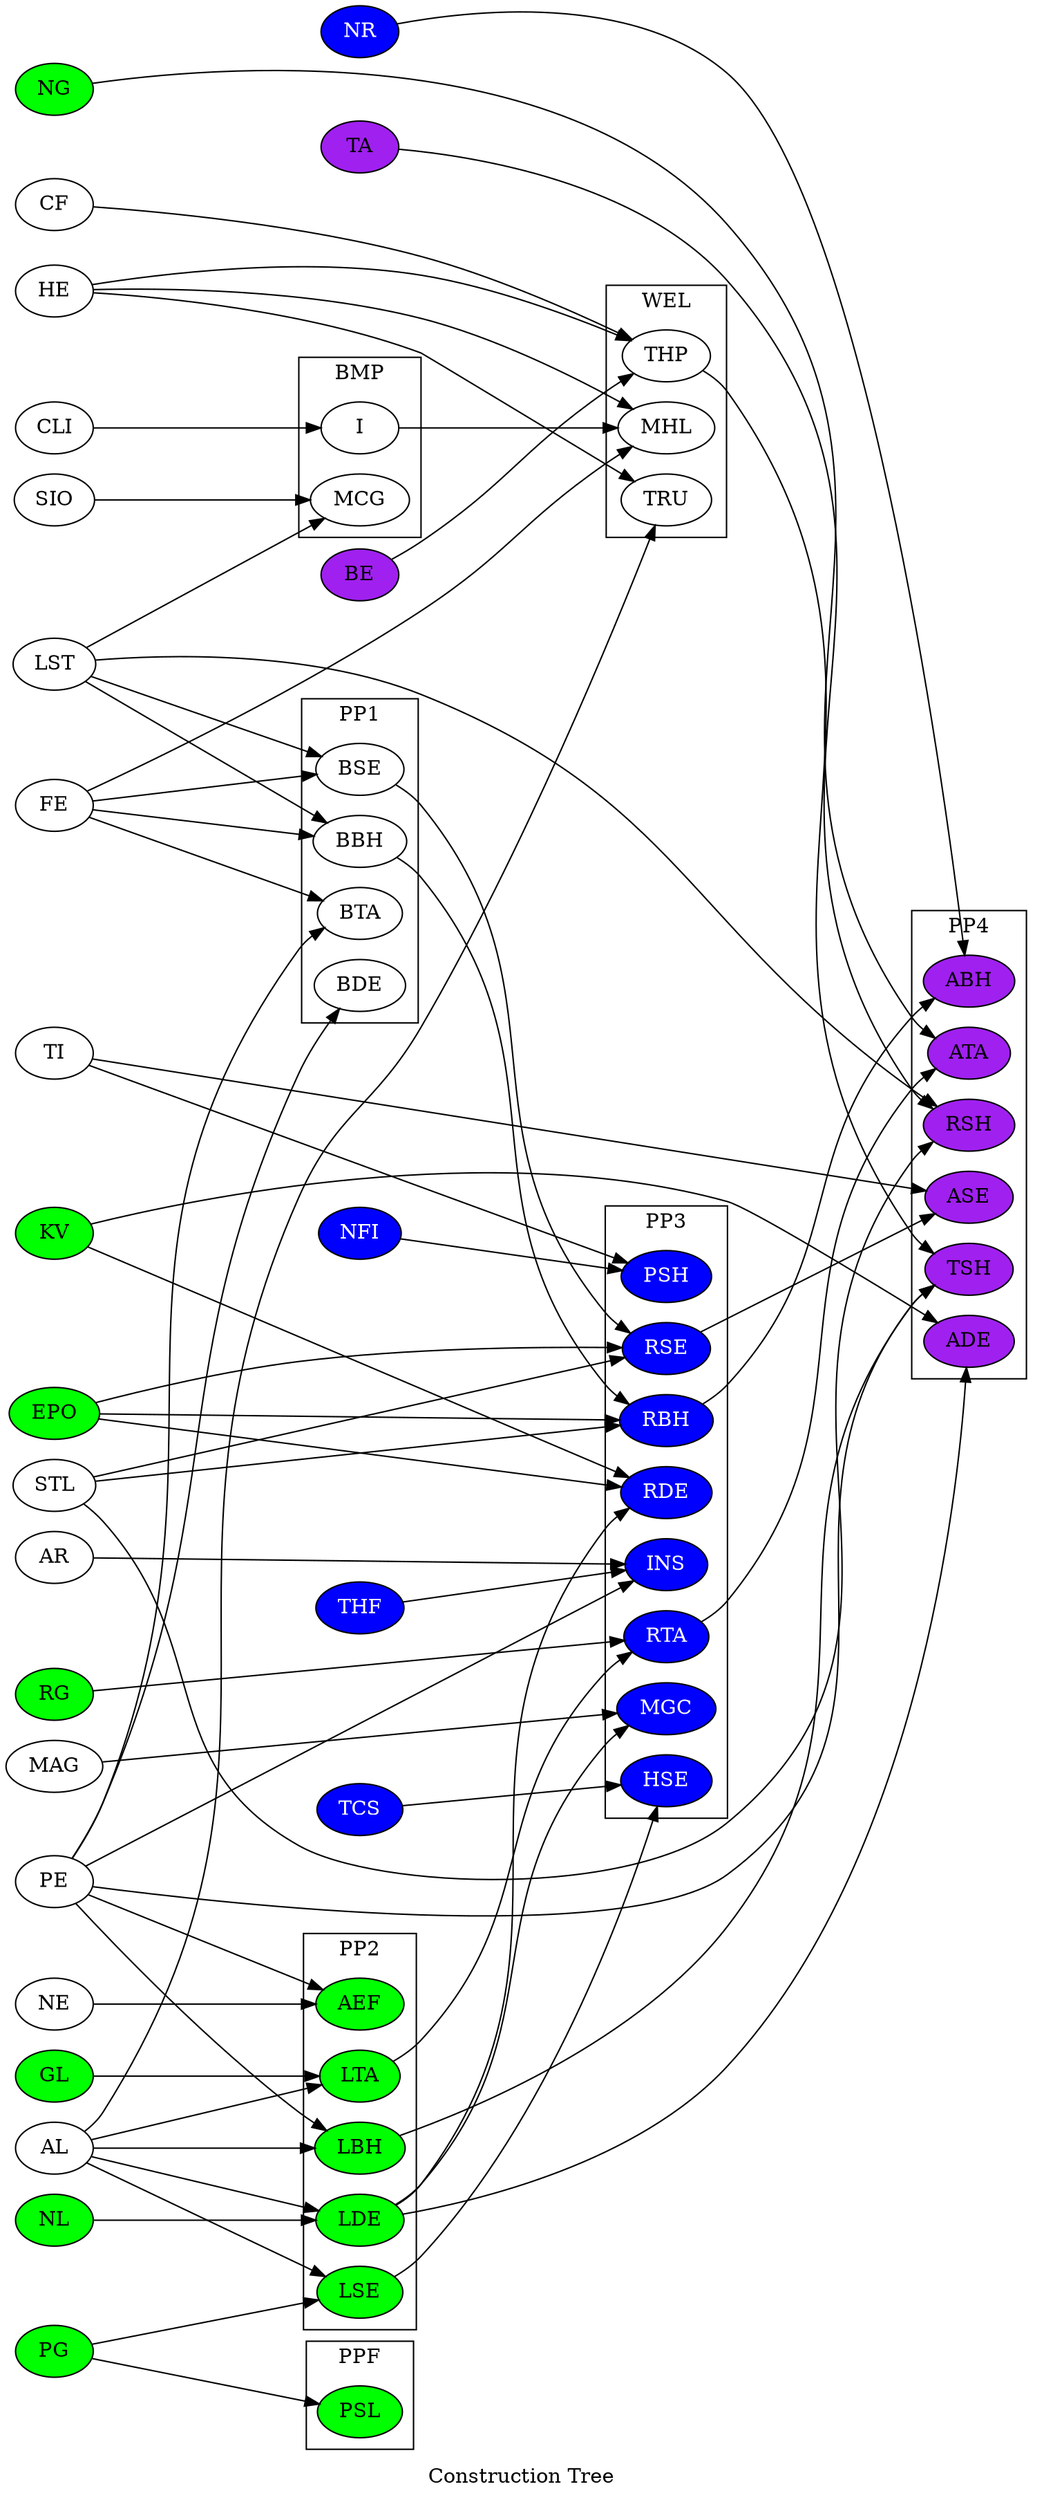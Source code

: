 digraph construction {
    label = "Construction Tree"
    rankdir = LR
    nodesep = 0.2
    ranksep = 2
    
    // INPUTS
    node [style=filled]
    node [fillcolor=white, fontcolor=black] //pioneers
    { rank=min; AL FE PE LST HE CLI SIO STL TI MAG AR NE CF};
    node [fillcolor=green, fontcolor=black] //settlers
    { rank=same; PG EPO GL RG NG KV NL };
    node [fillcolor=blue,fontcolor=white] //technicians
    { rank=same; NR TCS THF NFI }
    node [fillcolor = purple, fontcolor = black] //engineers
    { rank=same; TA BE}
    node [fillcolor = orange, fontcolor=black] //scientists

    //default
    node [fillcolor=white, fontcolor=black]

    subgraph cluster_BMP {
        label = BMP
        node [fillcolor = white, fontcolor = black] //pioneers
        CLI -> I
        LST -> MCG
        SIO -> MCG
    }

    // subgraph cluster_FS {
    //     label = FS
    //     node [fillcolor=green, fontcolor=black] //settlers
    //     CU -> BCO
    //     PE -> BCO
    //     BGO -> BGC
    //     PE -> BGC
    //     AU -> BGO
    //     FE -> BGO
    // }

    subgraph cluster_WEL {
        label = WEL

        FE -> MHL
        HE -> MHL
        I -> MHL
        AL -> TRU
        HE -> TRU
        BE -> THP
        CF -> THP
        HE -> THP
    }
    
    subgraph cluster_PPF {
        label = PPF
        node [fillcolor=green, fontcolor=black] //settlers
        // PG -> DCM
        // PSM -> DCM
        // SFK -> DCM
        // PG -> DCS
        // PSS -> DCS
        // SFK -> DCS
        PG -> PSL
        // PG -> PSM
        // PG -> PSS
    }

    subgraph cluster_PP1 {
        label = PP1
        FE -> BBH
        LST -> BBH
        PE -> BDE
        FE -> BSE
        LST -> BSE
        FE -> BTA
        PE -> BTA
    }

    subgraph cluster_PP2 {
        label = PP2
        node [fillcolor=green, fontcolor=black] //settlers
        AL -> LBH
        PE -> LBH
        AL -> LDE
        NL -> LDE
        AL -> LSE
        PG -> LSE
        AL -> LTA
        GL -> LTA
        { PE NE } -> AEF
    }

    subgraph cluster_PP3 {
        label = PP3
        node [fillcolor=blue,fontcolor=white] //technicians
        BBH -> RBH
        EPO -> RBH
        STL -> RBH
        EPO -> RDE
        KV -> RDE
        LDE -> RDE
        BSE -> RSE
        EPO -> RSE
        STL -> RSE
        LTA -> RTA
        RG -> RTA
        LSE -> HSE
        TCS -> HSE
        { PE THF AR } -> INS
        { MAG LDE } -> MGC
        { NFI TI } -> PSH
    }

    subgraph cluster_PP4 {
        label = PP4
        node [fillcolor = purple, fontcolor = black] //engineers
        NR -> ABH
        RBH -> ABH
        KV -> ADE
        LDE -> ADE
        RSE -> ASE
        TI -> ASE
        NG -> ATA
        RTA -> ATA
        { TA STL LST } -> RSH
        { PE LBH THP } -> TSH
    }

}